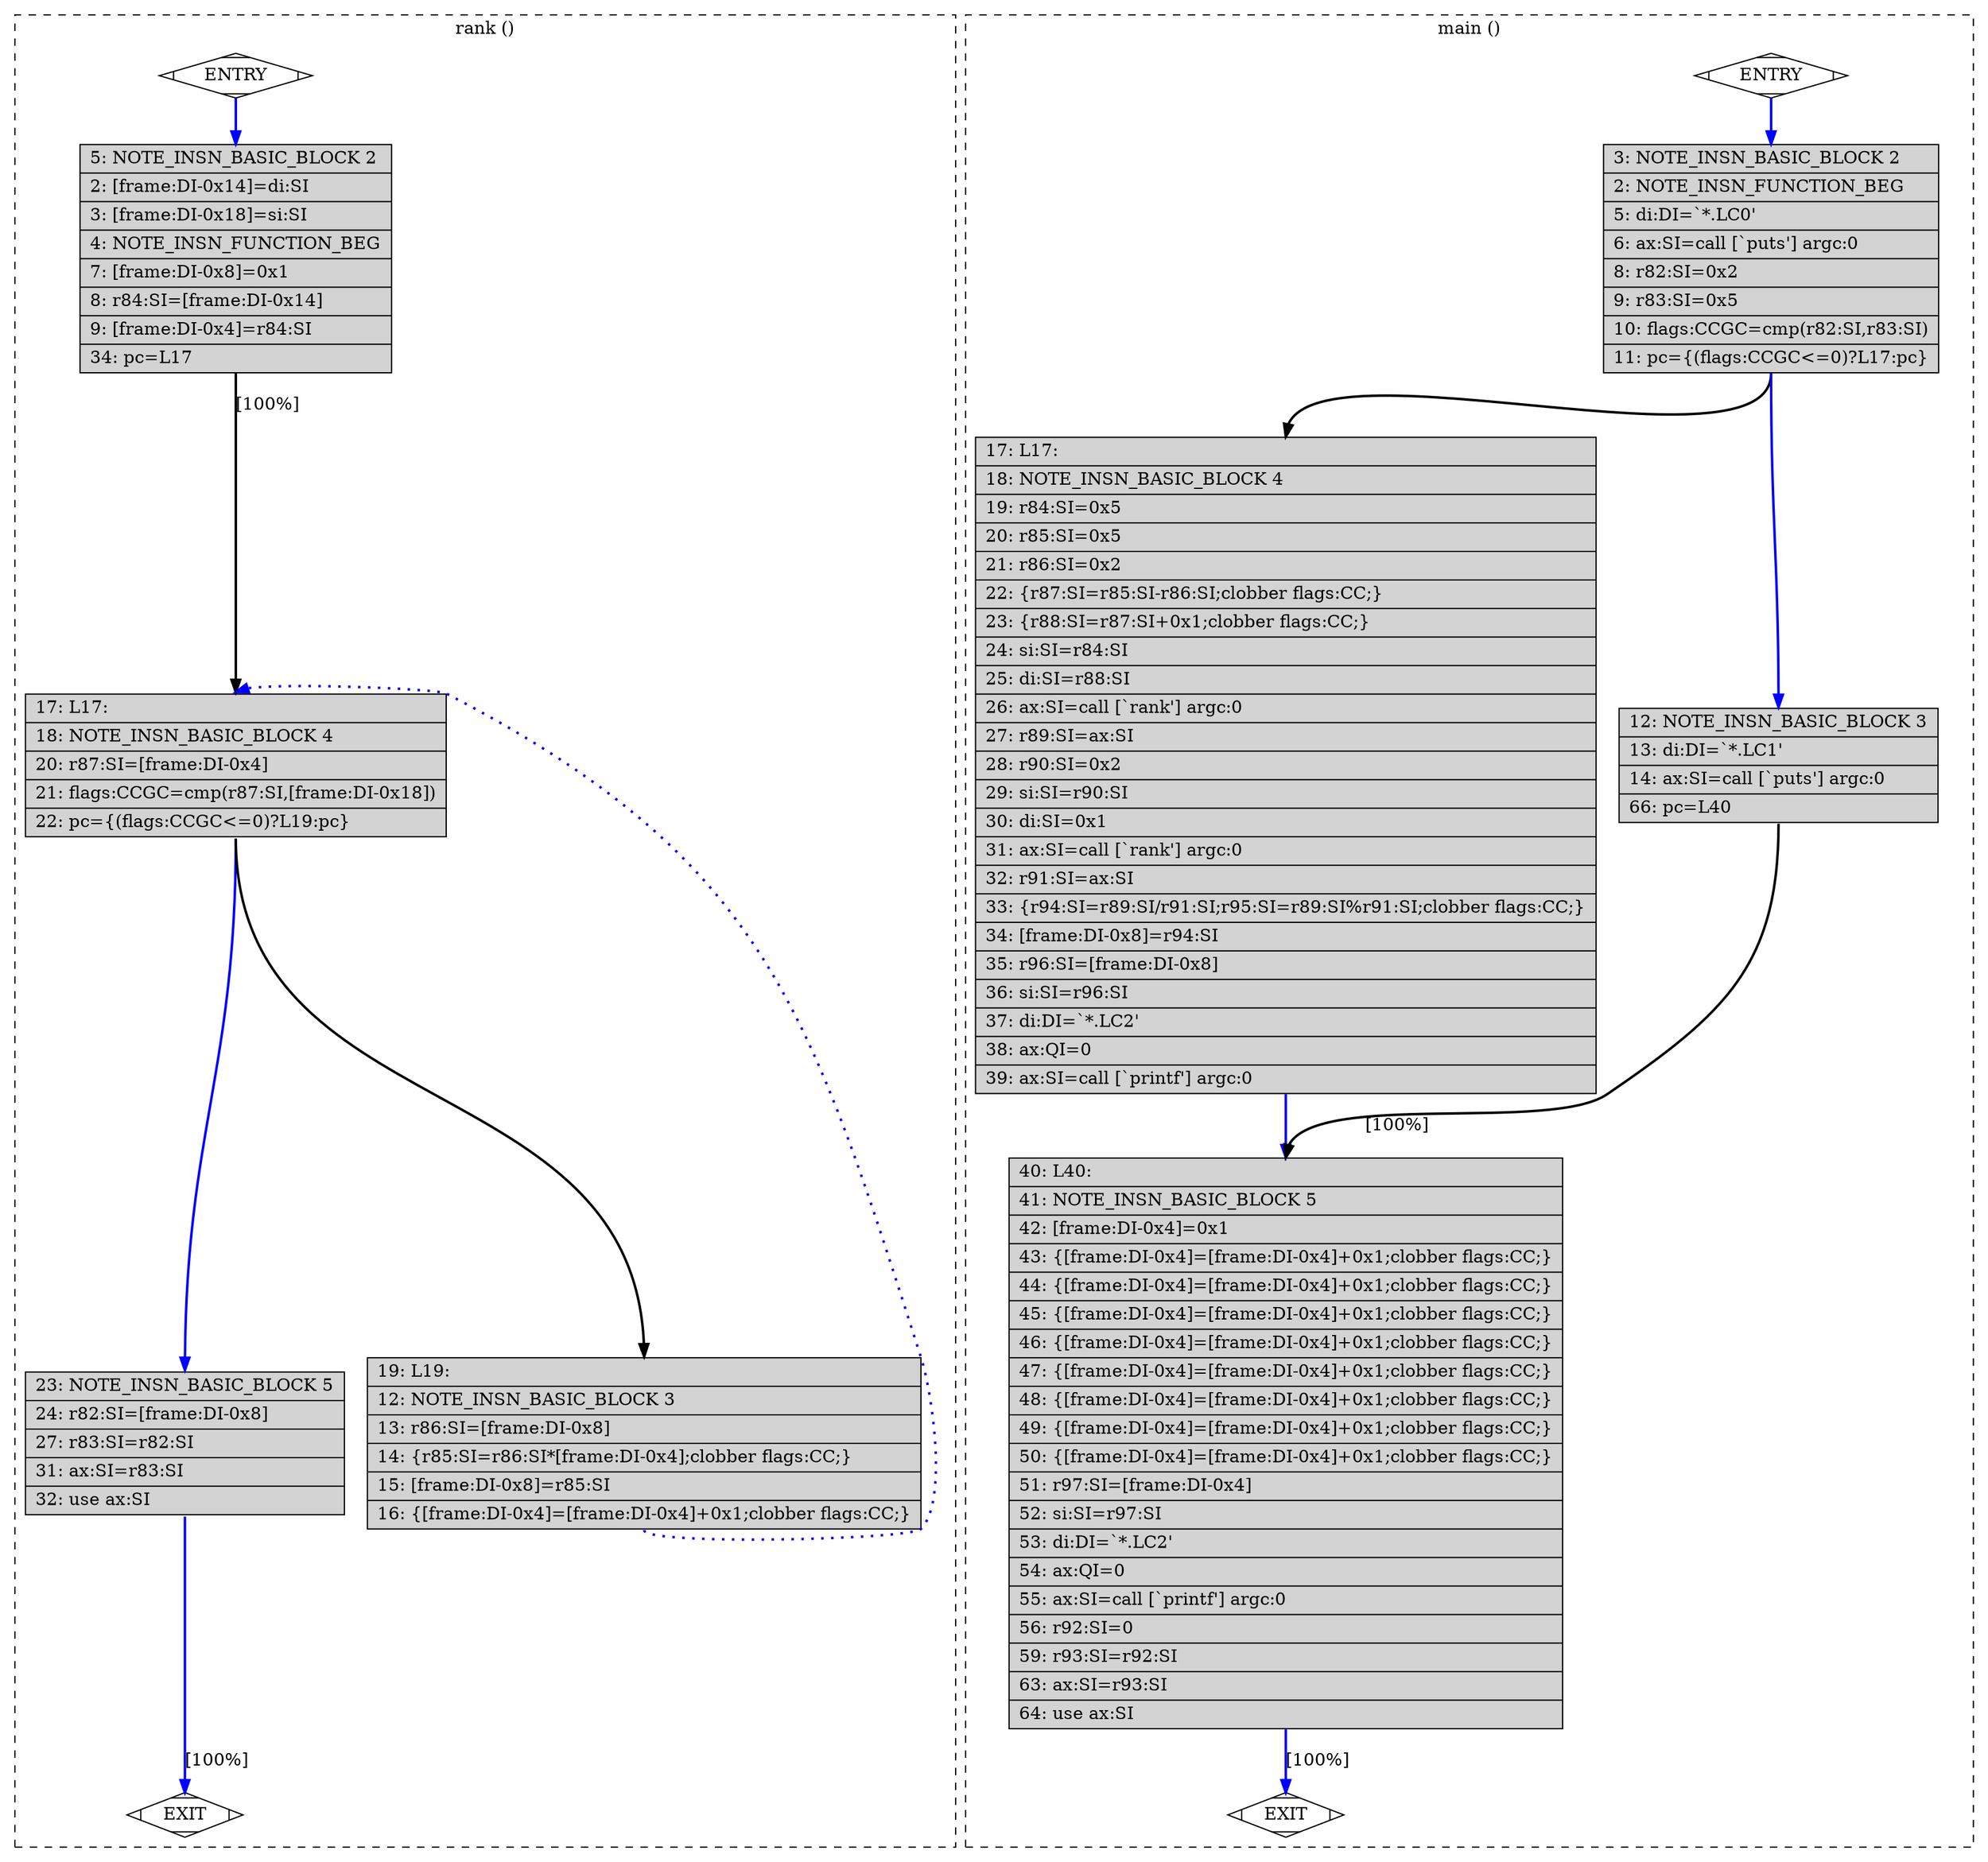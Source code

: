 digraph "main.c.274r.mode_sw" {
overlap=false;
subgraph "cluster_rank" {
	style="dashed";
	color="black";
	label="rank ()";
	fn_0_basic_block_0 [shape=Mdiamond,style=filled,fillcolor=white,label="ENTRY"];

	fn_0_basic_block_2 [shape=record,style=filled,fillcolor=lightgrey,label="{\ \ \ \ 5:\ NOTE_INSN_BASIC_BLOCK\ 2\l\
|\ \ \ \ 2:\ [frame:DI-0x14]=di:SI\l\
|\ \ \ \ 3:\ [frame:DI-0x18]=si:SI\l\
|\ \ \ \ 4:\ NOTE_INSN_FUNCTION_BEG\l\
|\ \ \ \ 7:\ [frame:DI-0x8]=0x1\l\
|\ \ \ \ 8:\ r84:SI=[frame:DI-0x14]\l\
|\ \ \ \ 9:\ [frame:DI-0x4]=r84:SI\l\
|\ \ \ 34:\ pc=L17\l\
}"];

	fn_0_basic_block_4 [shape=record,style=filled,fillcolor=lightgrey,label="{\ \ \ 17:\ L17:\l\
|\ \ \ 18:\ NOTE_INSN_BASIC_BLOCK\ 4\l\
|\ \ \ 20:\ r87:SI=[frame:DI-0x4]\l\
|\ \ \ 21:\ flags:CCGC=cmp(r87:SI,[frame:DI-0x18])\l\
|\ \ \ 22:\ pc=\{(flags:CCGC\<=0)?L19:pc\}\l\
}"];

	fn_0_basic_block_5 [shape=record,style=filled,fillcolor=lightgrey,label="{\ \ \ 23:\ NOTE_INSN_BASIC_BLOCK\ 5\l\
|\ \ \ 24:\ r82:SI=[frame:DI-0x8]\l\
|\ \ \ 27:\ r83:SI=r82:SI\l\
|\ \ \ 31:\ ax:SI=r83:SI\l\
|\ \ \ 32:\ use\ ax:SI\l\
}"];

	fn_0_basic_block_3 [shape=record,style=filled,fillcolor=lightgrey,label="{\ \ \ 19:\ L19:\l\
|\ \ \ 12:\ NOTE_INSN_BASIC_BLOCK\ 3\l\
|\ \ \ 13:\ r86:SI=[frame:DI-0x8]\l\
|\ \ \ 14:\ \{r85:SI=r86:SI*[frame:DI-0x4];clobber\ flags:CC;\}\l\
|\ \ \ 15:\ [frame:DI-0x8]=r85:SI\l\
|\ \ \ 16:\ \{[frame:DI-0x4]=[frame:DI-0x4]+0x1;clobber\ flags:CC;\}\l\
}"];

	fn_0_basic_block_1 [shape=Mdiamond,style=filled,fillcolor=white,label="EXIT"];

	fn_0_basic_block_0:s -> fn_0_basic_block_2:n [style="solid,bold",color=blue,weight=100,constraint=true];
	fn_0_basic_block_2:s -> fn_0_basic_block_4:n [style="solid,bold",color=black,weight=10,constraint=true,label="[100%]"];
	fn_0_basic_block_3:s -> fn_0_basic_block_4:n [style="dotted,bold",color=blue,weight=10,constraint=false];
	fn_0_basic_block_4:s -> fn_0_basic_block_3:n [style="solid,bold",color=black,weight=10,constraint=true];
	fn_0_basic_block_4:s -> fn_0_basic_block_5:n [style="solid,bold",color=blue,weight=100,constraint=true];
	fn_0_basic_block_5:s -> fn_0_basic_block_1:n [style="solid,bold",color=blue,weight=100,constraint=true,label="[100%]"];
	fn_0_basic_block_0:s -> fn_0_basic_block_1:n [style="invis",constraint=true];
}
subgraph "cluster_main" {
	style="dashed";
	color="black";
	label="main ()";
	fn_1_basic_block_0 [shape=Mdiamond,style=filled,fillcolor=white,label="ENTRY"];

	fn_1_basic_block_2 [shape=record,style=filled,fillcolor=lightgrey,label="{\ \ \ \ 3:\ NOTE_INSN_BASIC_BLOCK\ 2\l\
|\ \ \ \ 2:\ NOTE_INSN_FUNCTION_BEG\l\
|\ \ \ \ 5:\ di:DI=`*.LC0'\l\
|\ \ \ \ 6:\ ax:SI=call\ [`puts']\ argc:0\l\
|\ \ \ \ 8:\ r82:SI=0x2\l\
|\ \ \ \ 9:\ r83:SI=0x5\l\
|\ \ \ 10:\ flags:CCGC=cmp(r82:SI,r83:SI)\l\
|\ \ \ 11:\ pc=\{(flags:CCGC\<=0)?L17:pc\}\l\
}"];

	fn_1_basic_block_4 [shape=record,style=filled,fillcolor=lightgrey,label="{\ \ \ 17:\ L17:\l\
|\ \ \ 18:\ NOTE_INSN_BASIC_BLOCK\ 4\l\
|\ \ \ 19:\ r84:SI=0x5\l\
|\ \ \ 20:\ r85:SI=0x5\l\
|\ \ \ 21:\ r86:SI=0x2\l\
|\ \ \ 22:\ \{r87:SI=r85:SI-r86:SI;clobber\ flags:CC;\}\l\
|\ \ \ 23:\ \{r88:SI=r87:SI+0x1;clobber\ flags:CC;\}\l\
|\ \ \ 24:\ si:SI=r84:SI\l\
|\ \ \ 25:\ di:SI=r88:SI\l\
|\ \ \ 26:\ ax:SI=call\ [`rank']\ argc:0\l\
|\ \ \ 27:\ r89:SI=ax:SI\l\
|\ \ \ 28:\ r90:SI=0x2\l\
|\ \ \ 29:\ si:SI=r90:SI\l\
|\ \ \ 30:\ di:SI=0x1\l\
|\ \ \ 31:\ ax:SI=call\ [`rank']\ argc:0\l\
|\ \ \ 32:\ r91:SI=ax:SI\l\
|\ \ \ 33:\ \{r94:SI=r89:SI/r91:SI;r95:SI=r89:SI%r91:SI;clobber\ flags:CC;\}\l\
|\ \ \ 34:\ [frame:DI-0x8]=r94:SI\l\
|\ \ \ 35:\ r96:SI=[frame:DI-0x8]\l\
|\ \ \ 36:\ si:SI=r96:SI\l\
|\ \ \ 37:\ di:DI=`*.LC2'\l\
|\ \ \ 38:\ ax:QI=0\l\
|\ \ \ 39:\ ax:SI=call\ [`printf']\ argc:0\l\
}"];

	fn_1_basic_block_3 [shape=record,style=filled,fillcolor=lightgrey,label="{\ \ \ 12:\ NOTE_INSN_BASIC_BLOCK\ 3\l\
|\ \ \ 13:\ di:DI=`*.LC1'\l\
|\ \ \ 14:\ ax:SI=call\ [`puts']\ argc:0\l\
|\ \ \ 66:\ pc=L40\l\
}"];

	fn_1_basic_block_5 [shape=record,style=filled,fillcolor=lightgrey,label="{\ \ \ 40:\ L40:\l\
|\ \ \ 41:\ NOTE_INSN_BASIC_BLOCK\ 5\l\
|\ \ \ 42:\ [frame:DI-0x4]=0x1\l\
|\ \ \ 43:\ \{[frame:DI-0x4]=[frame:DI-0x4]+0x1;clobber\ flags:CC;\}\l\
|\ \ \ 44:\ \{[frame:DI-0x4]=[frame:DI-0x4]+0x1;clobber\ flags:CC;\}\l\
|\ \ \ 45:\ \{[frame:DI-0x4]=[frame:DI-0x4]+0x1;clobber\ flags:CC;\}\l\
|\ \ \ 46:\ \{[frame:DI-0x4]=[frame:DI-0x4]+0x1;clobber\ flags:CC;\}\l\
|\ \ \ 47:\ \{[frame:DI-0x4]=[frame:DI-0x4]+0x1;clobber\ flags:CC;\}\l\
|\ \ \ 48:\ \{[frame:DI-0x4]=[frame:DI-0x4]+0x1;clobber\ flags:CC;\}\l\
|\ \ \ 49:\ \{[frame:DI-0x4]=[frame:DI-0x4]+0x1;clobber\ flags:CC;\}\l\
|\ \ \ 50:\ \{[frame:DI-0x4]=[frame:DI-0x4]+0x1;clobber\ flags:CC;\}\l\
|\ \ \ 51:\ r97:SI=[frame:DI-0x4]\l\
|\ \ \ 52:\ si:SI=r97:SI\l\
|\ \ \ 53:\ di:DI=`*.LC2'\l\
|\ \ \ 54:\ ax:QI=0\l\
|\ \ \ 55:\ ax:SI=call\ [`printf']\ argc:0\l\
|\ \ \ 56:\ r92:SI=0\l\
|\ \ \ 59:\ r93:SI=r92:SI\l\
|\ \ \ 63:\ ax:SI=r93:SI\l\
|\ \ \ 64:\ use\ ax:SI\l\
}"];

	fn_1_basic_block_1 [shape=Mdiamond,style=filled,fillcolor=white,label="EXIT"];

	fn_1_basic_block_0:s -> fn_1_basic_block_2:n [style="solid,bold",color=blue,weight=100,constraint=true];
	fn_1_basic_block_2:s -> fn_1_basic_block_3:n [style="solid,bold",color=blue,weight=100,constraint=true];
	fn_1_basic_block_2:s -> fn_1_basic_block_4:n [style="solid,bold",color=black,weight=10,constraint=true];
	fn_1_basic_block_3:s -> fn_1_basic_block_5:n [style="solid,bold",color=black,weight=10,constraint=true,label="[100%]"];
	fn_1_basic_block_4:s -> fn_1_basic_block_5:n [style="solid,bold",color=blue,weight=100,constraint=true];
	fn_1_basic_block_5:s -> fn_1_basic_block_1:n [style="solid,bold",color=blue,weight=100,constraint=true,label="[100%]"];
	fn_1_basic_block_0:s -> fn_1_basic_block_1:n [style="invis",constraint=true];
}
}
